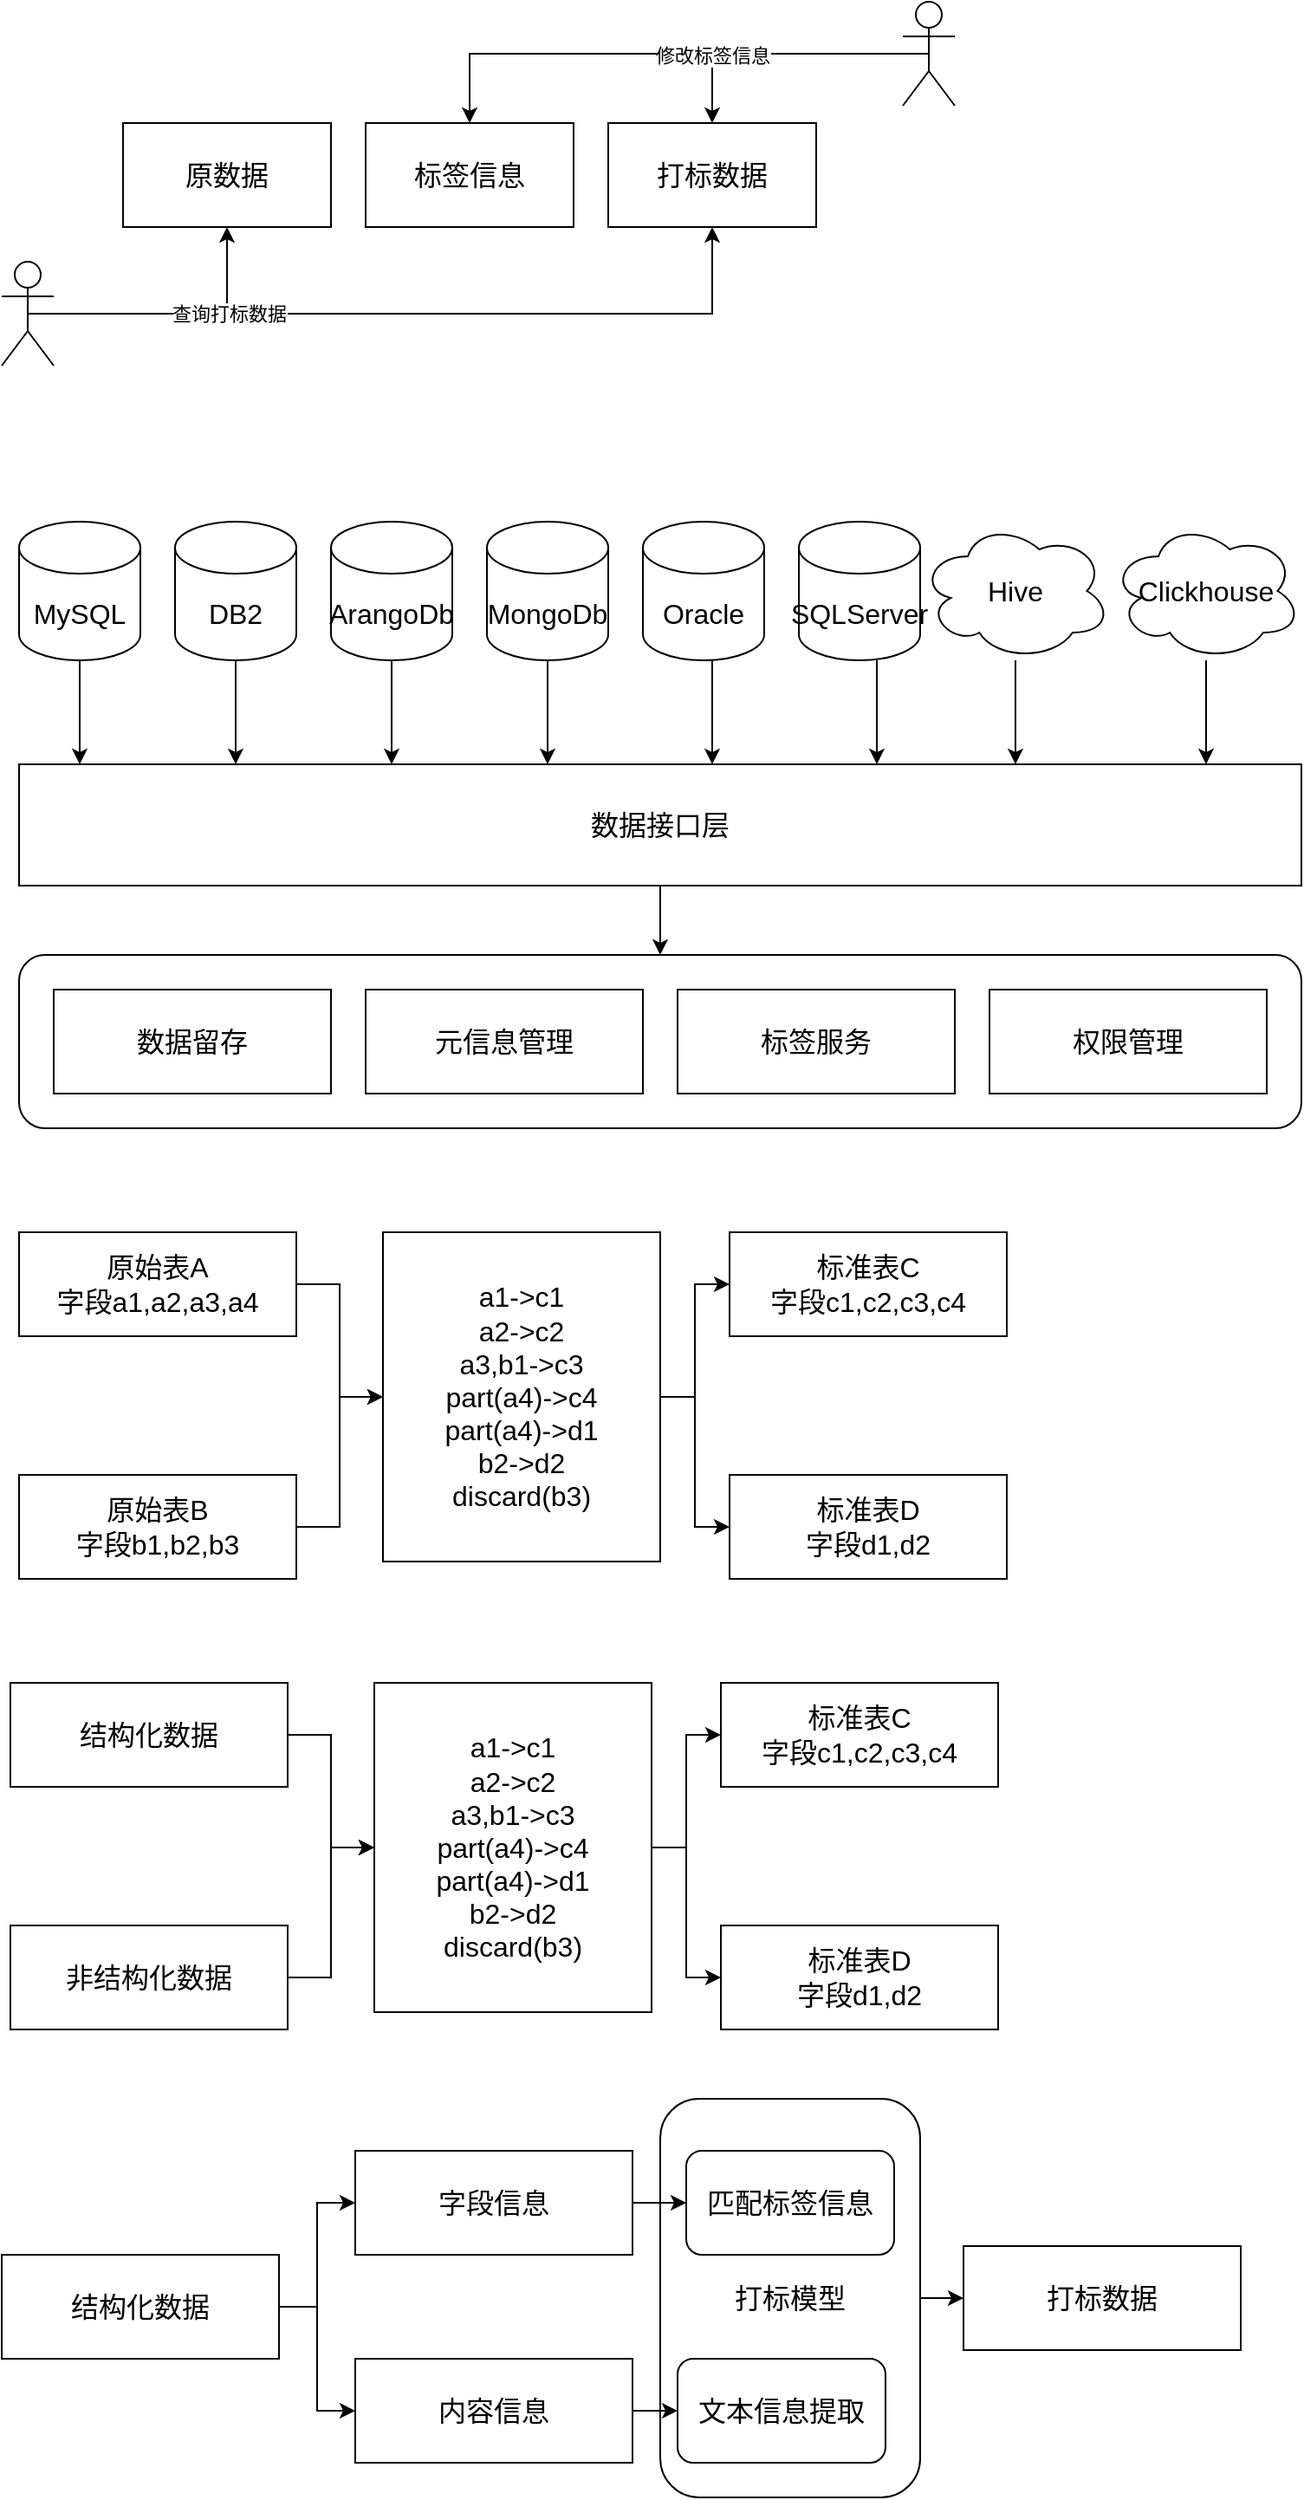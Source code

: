 <mxfile version="21.0.2" type="github">
  <diagram name="第 1 页" id="Kx43E6O90BhxfrlWNgs3">
    <mxGraphModel dx="919" dy="722" grid="1" gridSize="10" guides="1" tooltips="1" connect="1" arrows="1" fold="1" page="1" pageScale="1" pageWidth="827" pageHeight="1169" math="0" shadow="0">
      <root>
        <mxCell id="0" />
        <mxCell id="1" parent="0" />
        <mxCell id="RBcMiiGmothh_dVmTL_C-92" style="edgeStyle=orthogonalEdgeStyle;rounded=0;orthogonalLoop=1;jettySize=auto;html=1;" edge="1" parent="1" source="RBcMiiGmothh_dVmTL_C-89" target="RBcMiiGmothh_dVmTL_C-90">
          <mxGeometry relative="1" as="geometry" />
        </mxCell>
        <mxCell id="RBcMiiGmothh_dVmTL_C-89" value="打标模型" style="rounded=1;whiteSpace=wrap;html=1;fontSize=16;" vertex="1" parent="1">
          <mxGeometry x="430" y="1310" width="150" height="230" as="geometry" />
        </mxCell>
        <mxCell id="RBcMiiGmothh_dVmTL_C-47" value="" style="rounded=1;whiteSpace=wrap;html=1;" vertex="1" parent="1">
          <mxGeometry x="60" y="650" width="740" height="100" as="geometry" />
        </mxCell>
        <mxCell id="RBcMiiGmothh_dVmTL_C-1" value="原数据" style="rounded=0;whiteSpace=wrap;html=1;fontSize=16;" vertex="1" parent="1">
          <mxGeometry x="120" y="170" width="120" height="60" as="geometry" />
        </mxCell>
        <mxCell id="RBcMiiGmothh_dVmTL_C-2" value="打标数据" style="rounded=0;whiteSpace=wrap;html=1;fontSize=16;" vertex="1" parent="1">
          <mxGeometry x="400" y="170" width="120" height="60" as="geometry" />
        </mxCell>
        <mxCell id="RBcMiiGmothh_dVmTL_C-3" value="标签信息" style="rounded=0;whiteSpace=wrap;html=1;fontSize=16;" vertex="1" parent="1">
          <mxGeometry x="260" y="170" width="120" height="60" as="geometry" />
        </mxCell>
        <mxCell id="RBcMiiGmothh_dVmTL_C-6" style="edgeStyle=orthogonalEdgeStyle;rounded=0;orthogonalLoop=1;jettySize=auto;html=1;entryX=0.5;entryY=1;entryDx=0;entryDy=0;" edge="1" parent="1" source="RBcMiiGmothh_dVmTL_C-4" target="RBcMiiGmothh_dVmTL_C-1">
          <mxGeometry relative="1" as="geometry" />
        </mxCell>
        <mxCell id="RBcMiiGmothh_dVmTL_C-7" style="edgeStyle=orthogonalEdgeStyle;rounded=0;orthogonalLoop=1;jettySize=auto;html=1;exitX=0.5;exitY=0.5;exitDx=0;exitDy=0;exitPerimeter=0;entryX=0.5;entryY=1;entryDx=0;entryDy=0;" edge="1" parent="1" source="RBcMiiGmothh_dVmTL_C-4" target="RBcMiiGmothh_dVmTL_C-2">
          <mxGeometry relative="1" as="geometry" />
        </mxCell>
        <mxCell id="RBcMiiGmothh_dVmTL_C-16" value="查询打标数据" style="edgeLabel;html=1;align=center;verticalAlign=middle;resizable=0;points=[];" vertex="1" connectable="0" parent="RBcMiiGmothh_dVmTL_C-7">
          <mxGeometry x="-0.225" y="2" relative="1" as="geometry">
            <mxPoint x="-57" y="2" as="offset" />
          </mxGeometry>
        </mxCell>
        <mxCell id="RBcMiiGmothh_dVmTL_C-4" value="" style="shape=umlActor;verticalLabelPosition=bottom;verticalAlign=top;html=1;outlineConnect=0;" vertex="1" parent="1">
          <mxGeometry x="50" y="250" width="30" height="60" as="geometry" />
        </mxCell>
        <mxCell id="RBcMiiGmothh_dVmTL_C-12" value="" style="edgeStyle=orthogonalEdgeStyle;rounded=0;orthogonalLoop=1;jettySize=auto;html=1;entryX=0.5;entryY=0;entryDx=0;entryDy=0;" edge="1" parent="1" source="RBcMiiGmothh_dVmTL_C-10" target="RBcMiiGmothh_dVmTL_C-3">
          <mxGeometry x="0.035" relative="1" as="geometry">
            <mxPoint as="offset" />
          </mxGeometry>
        </mxCell>
        <mxCell id="RBcMiiGmothh_dVmTL_C-13" style="edgeStyle=orthogonalEdgeStyle;rounded=0;orthogonalLoop=1;jettySize=auto;html=1;exitX=0.5;exitY=0.5;exitDx=0;exitDy=0;exitPerimeter=0;entryX=0.5;entryY=0;entryDx=0;entryDy=0;" edge="1" parent="1" source="RBcMiiGmothh_dVmTL_C-10" target="RBcMiiGmothh_dVmTL_C-2">
          <mxGeometry relative="1" as="geometry" />
        </mxCell>
        <mxCell id="RBcMiiGmothh_dVmTL_C-17" value="修改标签信息" style="edgeLabel;html=1;align=center;verticalAlign=middle;resizable=0;points=[];" vertex="1" connectable="0" parent="RBcMiiGmothh_dVmTL_C-13">
          <mxGeometry x="0.609" relative="1" as="geometry">
            <mxPoint y="-7" as="offset" />
          </mxGeometry>
        </mxCell>
        <mxCell id="RBcMiiGmothh_dVmTL_C-10" value="" style="shape=umlActor;verticalLabelPosition=bottom;verticalAlign=top;html=1;outlineConnect=0;" vertex="1" parent="1">
          <mxGeometry x="570" y="100" width="30" height="60" as="geometry" />
        </mxCell>
        <mxCell id="RBcMiiGmothh_dVmTL_C-48" style="edgeStyle=orthogonalEdgeStyle;rounded=0;orthogonalLoop=1;jettySize=auto;html=1;" edge="1" parent="1" source="RBcMiiGmothh_dVmTL_C-20" target="RBcMiiGmothh_dVmTL_C-47">
          <mxGeometry relative="1" as="geometry" />
        </mxCell>
        <mxCell id="RBcMiiGmothh_dVmTL_C-20" value="数据接口层" style="rounded=0;whiteSpace=wrap;html=1;fontSize=16;" vertex="1" parent="1">
          <mxGeometry x="60" y="540" width="740" height="70" as="geometry" />
        </mxCell>
        <mxCell id="RBcMiiGmothh_dVmTL_C-31" style="edgeStyle=orthogonalEdgeStyle;rounded=0;orthogonalLoop=1;jettySize=auto;html=1;exitX=0.5;exitY=1;exitDx=0;exitDy=0;exitPerimeter=0;" edge="1" parent="1" source="RBcMiiGmothh_dVmTL_C-21" target="RBcMiiGmothh_dVmTL_C-20">
          <mxGeometry relative="1" as="geometry">
            <Array as="points">
              <mxPoint x="95" y="520" />
              <mxPoint x="95" y="520" />
            </Array>
          </mxGeometry>
        </mxCell>
        <mxCell id="RBcMiiGmothh_dVmTL_C-21" value="MySQL" style="shape=cylinder3;whiteSpace=wrap;html=1;boundedLbl=1;backgroundOutline=1;size=15;fontSize=16;" vertex="1" parent="1">
          <mxGeometry x="60" y="400" width="70" height="80" as="geometry" />
        </mxCell>
        <mxCell id="RBcMiiGmothh_dVmTL_C-32" style="edgeStyle=orthogonalEdgeStyle;rounded=0;orthogonalLoop=1;jettySize=auto;html=1;" edge="1" parent="1" source="RBcMiiGmothh_dVmTL_C-22" target="RBcMiiGmothh_dVmTL_C-20">
          <mxGeometry relative="1" as="geometry">
            <Array as="points">
              <mxPoint x="185" y="520" />
              <mxPoint x="185" y="520" />
            </Array>
          </mxGeometry>
        </mxCell>
        <mxCell id="RBcMiiGmothh_dVmTL_C-22" value="DB2" style="shape=cylinder3;whiteSpace=wrap;html=1;boundedLbl=1;backgroundOutline=1;size=15;fontSize=16;" vertex="1" parent="1">
          <mxGeometry x="150" y="400" width="70" height="80" as="geometry" />
        </mxCell>
        <mxCell id="RBcMiiGmothh_dVmTL_C-33" style="edgeStyle=orthogonalEdgeStyle;rounded=0;orthogonalLoop=1;jettySize=auto;html=1;" edge="1" parent="1" source="RBcMiiGmothh_dVmTL_C-23" target="RBcMiiGmothh_dVmTL_C-20">
          <mxGeometry relative="1" as="geometry">
            <Array as="points">
              <mxPoint x="275" y="530" />
              <mxPoint x="275" y="530" />
            </Array>
          </mxGeometry>
        </mxCell>
        <mxCell id="RBcMiiGmothh_dVmTL_C-23" value="ArangoDb" style="shape=cylinder3;whiteSpace=wrap;html=1;boundedLbl=1;backgroundOutline=1;size=15;fontSize=16;" vertex="1" parent="1">
          <mxGeometry x="240" y="400" width="70" height="80" as="geometry" />
        </mxCell>
        <mxCell id="RBcMiiGmothh_dVmTL_C-34" style="edgeStyle=orthogonalEdgeStyle;rounded=0;orthogonalLoop=1;jettySize=auto;html=1;" edge="1" parent="1" source="RBcMiiGmothh_dVmTL_C-24" target="RBcMiiGmothh_dVmTL_C-20">
          <mxGeometry relative="1" as="geometry">
            <Array as="points">
              <mxPoint x="365" y="530" />
              <mxPoint x="365" y="530" />
            </Array>
          </mxGeometry>
        </mxCell>
        <mxCell id="RBcMiiGmothh_dVmTL_C-24" value="MongoDb" style="shape=cylinder3;whiteSpace=wrap;html=1;boundedLbl=1;backgroundOutline=1;size=15;fontSize=16;" vertex="1" parent="1">
          <mxGeometry x="330" y="400" width="70" height="80" as="geometry" />
        </mxCell>
        <mxCell id="RBcMiiGmothh_dVmTL_C-42" style="edgeStyle=orthogonalEdgeStyle;rounded=0;orthogonalLoop=1;jettySize=auto;html=1;" edge="1" parent="1" source="RBcMiiGmothh_dVmTL_C-25" target="RBcMiiGmothh_dVmTL_C-20">
          <mxGeometry relative="1" as="geometry">
            <Array as="points">
              <mxPoint x="555" y="520" />
              <mxPoint x="555" y="520" />
            </Array>
          </mxGeometry>
        </mxCell>
        <mxCell id="RBcMiiGmothh_dVmTL_C-25" value="SQLServer" style="shape=cylinder3;whiteSpace=wrap;html=1;boundedLbl=1;backgroundOutline=1;size=15;fontSize=16;" vertex="1" parent="1">
          <mxGeometry x="510" y="400" width="70" height="80" as="geometry" />
        </mxCell>
        <mxCell id="RBcMiiGmothh_dVmTL_C-35" style="edgeStyle=orthogonalEdgeStyle;rounded=0;orthogonalLoop=1;jettySize=auto;html=1;exitX=0.5;exitY=1;exitDx=0;exitDy=0;exitPerimeter=0;" edge="1" parent="1" source="RBcMiiGmothh_dVmTL_C-26" target="RBcMiiGmothh_dVmTL_C-20">
          <mxGeometry relative="1" as="geometry">
            <Array as="points">
              <mxPoint x="460" y="520" />
              <mxPoint x="460" y="520" />
            </Array>
          </mxGeometry>
        </mxCell>
        <mxCell id="RBcMiiGmothh_dVmTL_C-26" value="Oracle" style="shape=cylinder3;whiteSpace=wrap;html=1;boundedLbl=1;backgroundOutline=1;size=15;fontSize=16;" vertex="1" parent="1">
          <mxGeometry x="420" y="400" width="70" height="80" as="geometry" />
        </mxCell>
        <mxCell id="RBcMiiGmothh_dVmTL_C-44" value="数据留存" style="rounded=0;whiteSpace=wrap;html=1;fontSize=16;" vertex="1" parent="1">
          <mxGeometry x="80" y="670" width="160" height="60" as="geometry" />
        </mxCell>
        <mxCell id="RBcMiiGmothh_dVmTL_C-45" value="元信息管理" style="rounded=0;whiteSpace=wrap;html=1;fontSize=16;" vertex="1" parent="1">
          <mxGeometry x="260" y="670" width="160" height="60" as="geometry" />
        </mxCell>
        <mxCell id="RBcMiiGmothh_dVmTL_C-46" value="标签服务" style="rounded=0;whiteSpace=wrap;html=1;fontSize=16;" vertex="1" parent="1">
          <mxGeometry x="440" y="670" width="160" height="60" as="geometry" />
        </mxCell>
        <mxCell id="RBcMiiGmothh_dVmTL_C-49" value="权限管理" style="rounded=0;whiteSpace=wrap;html=1;fontSize=16;" vertex="1" parent="1">
          <mxGeometry x="620" y="670" width="160" height="60" as="geometry" />
        </mxCell>
        <mxCell id="RBcMiiGmothh_dVmTL_C-54" style="edgeStyle=orthogonalEdgeStyle;rounded=0;orthogonalLoop=1;jettySize=auto;html=1;" edge="1" parent="1" source="RBcMiiGmothh_dVmTL_C-51" target="RBcMiiGmothh_dVmTL_C-20">
          <mxGeometry relative="1" as="geometry">
            <Array as="points">
              <mxPoint x="745" y="520" />
              <mxPoint x="745" y="520" />
            </Array>
          </mxGeometry>
        </mxCell>
        <mxCell id="RBcMiiGmothh_dVmTL_C-51" value="&lt;font style=&quot;font-size: 16px;&quot;&gt;Clickhouse&lt;/font&gt;" style="ellipse;shape=cloud;whiteSpace=wrap;html=1;" vertex="1" parent="1">
          <mxGeometry x="690" y="400" width="110" height="80" as="geometry" />
        </mxCell>
        <mxCell id="RBcMiiGmothh_dVmTL_C-55" style="edgeStyle=orthogonalEdgeStyle;rounded=0;orthogonalLoop=1;jettySize=auto;html=1;" edge="1" parent="1" source="RBcMiiGmothh_dVmTL_C-52" target="RBcMiiGmothh_dVmTL_C-20">
          <mxGeometry relative="1" as="geometry">
            <Array as="points">
              <mxPoint x="635" y="520" />
              <mxPoint x="635" y="520" />
            </Array>
          </mxGeometry>
        </mxCell>
        <mxCell id="RBcMiiGmothh_dVmTL_C-52" value="&lt;font style=&quot;font-size: 16px;&quot;&gt;Hive&lt;/font&gt;" style="ellipse;shape=cloud;whiteSpace=wrap;html=1;" vertex="1" parent="1">
          <mxGeometry x="580" y="400" width="110" height="80" as="geometry" />
        </mxCell>
        <mxCell id="RBcMiiGmothh_dVmTL_C-66" style="edgeStyle=orthogonalEdgeStyle;rounded=0;orthogonalLoop=1;jettySize=auto;html=1;" edge="1" parent="1" source="RBcMiiGmothh_dVmTL_C-57" target="RBcMiiGmothh_dVmTL_C-65">
          <mxGeometry relative="1" as="geometry" />
        </mxCell>
        <mxCell id="RBcMiiGmothh_dVmTL_C-57" value="原始表A&lt;br&gt;字段a1,a2,a3,a4" style="rounded=0;whiteSpace=wrap;html=1;fontSize=16;" vertex="1" parent="1">
          <mxGeometry x="60" y="810" width="160" height="60" as="geometry" />
        </mxCell>
        <mxCell id="RBcMiiGmothh_dVmTL_C-67" style="edgeStyle=orthogonalEdgeStyle;rounded=0;orthogonalLoop=1;jettySize=auto;html=1;" edge="1" parent="1" source="RBcMiiGmothh_dVmTL_C-58" target="RBcMiiGmothh_dVmTL_C-65">
          <mxGeometry relative="1" as="geometry" />
        </mxCell>
        <mxCell id="RBcMiiGmothh_dVmTL_C-58" value="原始表B&lt;br&gt;字段b1,b2,b3" style="rounded=0;whiteSpace=wrap;html=1;fontSize=16;" vertex="1" parent="1">
          <mxGeometry x="60" y="950" width="160" height="60" as="geometry" />
        </mxCell>
        <mxCell id="RBcMiiGmothh_dVmTL_C-59" value="标准表C&lt;br&gt;字段c1,c2,c3,c4" style="rounded=0;whiteSpace=wrap;html=1;fontSize=16;" vertex="1" parent="1">
          <mxGeometry x="470" y="810" width="160" height="60" as="geometry" />
        </mxCell>
        <mxCell id="RBcMiiGmothh_dVmTL_C-60" value="标准表D&lt;br&gt;字段d1,d2" style="rounded=0;whiteSpace=wrap;html=1;fontSize=16;" vertex="1" parent="1">
          <mxGeometry x="470" y="950" width="160" height="60" as="geometry" />
        </mxCell>
        <mxCell id="RBcMiiGmothh_dVmTL_C-68" style="edgeStyle=orthogonalEdgeStyle;rounded=0;orthogonalLoop=1;jettySize=auto;html=1;exitX=1;exitY=0.5;exitDx=0;exitDy=0;" edge="1" parent="1" source="RBcMiiGmothh_dVmTL_C-65" target="RBcMiiGmothh_dVmTL_C-59">
          <mxGeometry relative="1" as="geometry" />
        </mxCell>
        <mxCell id="RBcMiiGmothh_dVmTL_C-69" style="edgeStyle=orthogonalEdgeStyle;rounded=0;orthogonalLoop=1;jettySize=auto;html=1;" edge="1" parent="1" source="RBcMiiGmothh_dVmTL_C-65" target="RBcMiiGmothh_dVmTL_C-60">
          <mxGeometry relative="1" as="geometry" />
        </mxCell>
        <mxCell id="RBcMiiGmothh_dVmTL_C-65" value="a1-&amp;gt;c1&lt;br style=&quot;border-color: var(--border-color); background-color: rgb(255, 255, 255);&quot;&gt;&lt;span style=&quot;border-color: var(--border-color); background-color: rgb(255, 255, 255);&quot;&gt;a2-&amp;gt;c2&lt;/span&gt;&lt;br style=&quot;border-color: var(--border-color); background-color: rgb(255, 255, 255);&quot;&gt;&lt;span style=&quot;border-color: var(--border-color); background-color: rgb(255, 255, 255);&quot;&gt;a3,b1-&amp;gt;c3&lt;/span&gt;&lt;br style=&quot;border-color: var(--border-color); background-color: rgb(255, 255, 255);&quot;&gt;&lt;span style=&quot;border-color: var(--border-color); background-color: rgb(255, 255, 255);&quot;&gt;part(a4)-&amp;gt;c4&lt;/span&gt;&lt;br style=&quot;border-color: var(--border-color); background-color: rgb(255, 255, 255);&quot;&gt;&lt;span style=&quot;border-color: var(--border-color); background-color: rgb(255, 255, 255);&quot;&gt;part(a4)-&amp;gt;d1&lt;/span&gt;&lt;br style=&quot;border-color: var(--border-color); background-color: rgb(255, 255, 255);&quot;&gt;&lt;span style=&quot;border-color: var(--border-color); background-color: rgb(255, 255, 255);&quot;&gt;b2-&amp;gt;d2&lt;br&gt;discard(b3)&lt;br&gt;&lt;/span&gt;" style="rounded=0;whiteSpace=wrap;html=1;fontSize=16;" vertex="1" parent="1">
          <mxGeometry x="270" y="810" width="160" height="190" as="geometry" />
        </mxCell>
        <mxCell id="RBcMiiGmothh_dVmTL_C-71" style="edgeStyle=orthogonalEdgeStyle;rounded=0;orthogonalLoop=1;jettySize=auto;html=1;" edge="1" parent="1" source="RBcMiiGmothh_dVmTL_C-72" target="RBcMiiGmothh_dVmTL_C-79">
          <mxGeometry relative="1" as="geometry" />
        </mxCell>
        <mxCell id="RBcMiiGmothh_dVmTL_C-72" value="结构化数据" style="rounded=0;whiteSpace=wrap;html=1;fontSize=16;" vertex="1" parent="1">
          <mxGeometry x="55" y="1070" width="160" height="60" as="geometry" />
        </mxCell>
        <mxCell id="RBcMiiGmothh_dVmTL_C-73" style="edgeStyle=orthogonalEdgeStyle;rounded=0;orthogonalLoop=1;jettySize=auto;html=1;" edge="1" parent="1" source="RBcMiiGmothh_dVmTL_C-74" target="RBcMiiGmothh_dVmTL_C-79">
          <mxGeometry relative="1" as="geometry" />
        </mxCell>
        <mxCell id="RBcMiiGmothh_dVmTL_C-74" value="非结构化数据" style="rounded=0;whiteSpace=wrap;html=1;fontSize=16;" vertex="1" parent="1">
          <mxGeometry x="55" y="1210" width="160" height="60" as="geometry" />
        </mxCell>
        <mxCell id="RBcMiiGmothh_dVmTL_C-75" value="标准表C&lt;br&gt;字段c1,c2,c3,c4" style="rounded=0;whiteSpace=wrap;html=1;fontSize=16;" vertex="1" parent="1">
          <mxGeometry x="465" y="1070" width="160" height="60" as="geometry" />
        </mxCell>
        <mxCell id="RBcMiiGmothh_dVmTL_C-76" value="标准表D&lt;br&gt;字段d1,d2" style="rounded=0;whiteSpace=wrap;html=1;fontSize=16;" vertex="1" parent="1">
          <mxGeometry x="465" y="1210" width="160" height="60" as="geometry" />
        </mxCell>
        <mxCell id="RBcMiiGmothh_dVmTL_C-77" style="edgeStyle=orthogonalEdgeStyle;rounded=0;orthogonalLoop=1;jettySize=auto;html=1;exitX=1;exitY=0.5;exitDx=0;exitDy=0;" edge="1" parent="1" source="RBcMiiGmothh_dVmTL_C-79" target="RBcMiiGmothh_dVmTL_C-75">
          <mxGeometry relative="1" as="geometry" />
        </mxCell>
        <mxCell id="RBcMiiGmothh_dVmTL_C-78" style="edgeStyle=orthogonalEdgeStyle;rounded=0;orthogonalLoop=1;jettySize=auto;html=1;" edge="1" parent="1" source="RBcMiiGmothh_dVmTL_C-79" target="RBcMiiGmothh_dVmTL_C-76">
          <mxGeometry relative="1" as="geometry" />
        </mxCell>
        <mxCell id="RBcMiiGmothh_dVmTL_C-79" value="a1-&amp;gt;c1&lt;br style=&quot;border-color: var(--border-color); background-color: rgb(255, 255, 255);&quot;&gt;&lt;span style=&quot;border-color: var(--border-color); background-color: rgb(255, 255, 255);&quot;&gt;a2-&amp;gt;c2&lt;/span&gt;&lt;br style=&quot;border-color: var(--border-color); background-color: rgb(255, 255, 255);&quot;&gt;&lt;span style=&quot;border-color: var(--border-color); background-color: rgb(255, 255, 255);&quot;&gt;a3,b1-&amp;gt;c3&lt;/span&gt;&lt;br style=&quot;border-color: var(--border-color); background-color: rgb(255, 255, 255);&quot;&gt;&lt;span style=&quot;border-color: var(--border-color); background-color: rgb(255, 255, 255);&quot;&gt;part(a4)-&amp;gt;c4&lt;/span&gt;&lt;br style=&quot;border-color: var(--border-color); background-color: rgb(255, 255, 255);&quot;&gt;&lt;span style=&quot;border-color: var(--border-color); background-color: rgb(255, 255, 255);&quot;&gt;part(a4)-&amp;gt;d1&lt;/span&gt;&lt;br style=&quot;border-color: var(--border-color); background-color: rgb(255, 255, 255);&quot;&gt;&lt;span style=&quot;border-color: var(--border-color); background-color: rgb(255, 255, 255);&quot;&gt;b2-&amp;gt;d2&lt;br&gt;discard(b3)&lt;br&gt;&lt;/span&gt;" style="rounded=0;whiteSpace=wrap;html=1;fontSize=16;" vertex="1" parent="1">
          <mxGeometry x="265" y="1070" width="160" height="190" as="geometry" />
        </mxCell>
        <mxCell id="RBcMiiGmothh_dVmTL_C-83" style="edgeStyle=orthogonalEdgeStyle;rounded=0;orthogonalLoop=1;jettySize=auto;html=1;" edge="1" parent="1" source="RBcMiiGmothh_dVmTL_C-80" target="RBcMiiGmothh_dVmTL_C-81">
          <mxGeometry relative="1" as="geometry" />
        </mxCell>
        <mxCell id="RBcMiiGmothh_dVmTL_C-84" style="edgeStyle=orthogonalEdgeStyle;rounded=0;orthogonalLoop=1;jettySize=auto;html=1;" edge="1" parent="1" source="RBcMiiGmothh_dVmTL_C-80" target="RBcMiiGmothh_dVmTL_C-82">
          <mxGeometry relative="1" as="geometry" />
        </mxCell>
        <mxCell id="RBcMiiGmothh_dVmTL_C-80" value="结构化数据" style="rounded=0;whiteSpace=wrap;html=1;fontSize=16;" vertex="1" parent="1">
          <mxGeometry x="50" y="1400" width="160" height="60" as="geometry" />
        </mxCell>
        <mxCell id="RBcMiiGmothh_dVmTL_C-88" style="edgeStyle=orthogonalEdgeStyle;rounded=0;orthogonalLoop=1;jettySize=auto;html=1;" edge="1" parent="1" source="RBcMiiGmothh_dVmTL_C-81" target="RBcMiiGmothh_dVmTL_C-85">
          <mxGeometry relative="1" as="geometry" />
        </mxCell>
        <mxCell id="RBcMiiGmothh_dVmTL_C-81" value="字段信息" style="rounded=0;whiteSpace=wrap;html=1;fontSize=16;" vertex="1" parent="1">
          <mxGeometry x="254" y="1340" width="160" height="60" as="geometry" />
        </mxCell>
        <mxCell id="RBcMiiGmothh_dVmTL_C-87" style="edgeStyle=orthogonalEdgeStyle;rounded=0;orthogonalLoop=1;jettySize=auto;html=1;entryX=0;entryY=0.5;entryDx=0;entryDy=0;" edge="1" parent="1" source="RBcMiiGmothh_dVmTL_C-82" target="RBcMiiGmothh_dVmTL_C-86">
          <mxGeometry relative="1" as="geometry" />
        </mxCell>
        <mxCell id="RBcMiiGmothh_dVmTL_C-82" value="内容信息" style="rounded=0;whiteSpace=wrap;html=1;fontSize=16;" vertex="1" parent="1">
          <mxGeometry x="254" y="1460" width="160" height="60" as="geometry" />
        </mxCell>
        <mxCell id="RBcMiiGmothh_dVmTL_C-85" value="匹配标签信息" style="rounded=1;whiteSpace=wrap;html=1;fontSize=16;" vertex="1" parent="1">
          <mxGeometry x="445" y="1340" width="120" height="60" as="geometry" />
        </mxCell>
        <mxCell id="RBcMiiGmothh_dVmTL_C-86" value="文本信息提取" style="rounded=1;whiteSpace=wrap;html=1;fontSize=16;" vertex="1" parent="1">
          <mxGeometry x="440" y="1460" width="120" height="60" as="geometry" />
        </mxCell>
        <mxCell id="RBcMiiGmothh_dVmTL_C-90" value="打标数据" style="rounded=0;whiteSpace=wrap;html=1;fontSize=16;" vertex="1" parent="1">
          <mxGeometry x="605" y="1395" width="160" height="60" as="geometry" />
        </mxCell>
      </root>
    </mxGraphModel>
  </diagram>
</mxfile>
